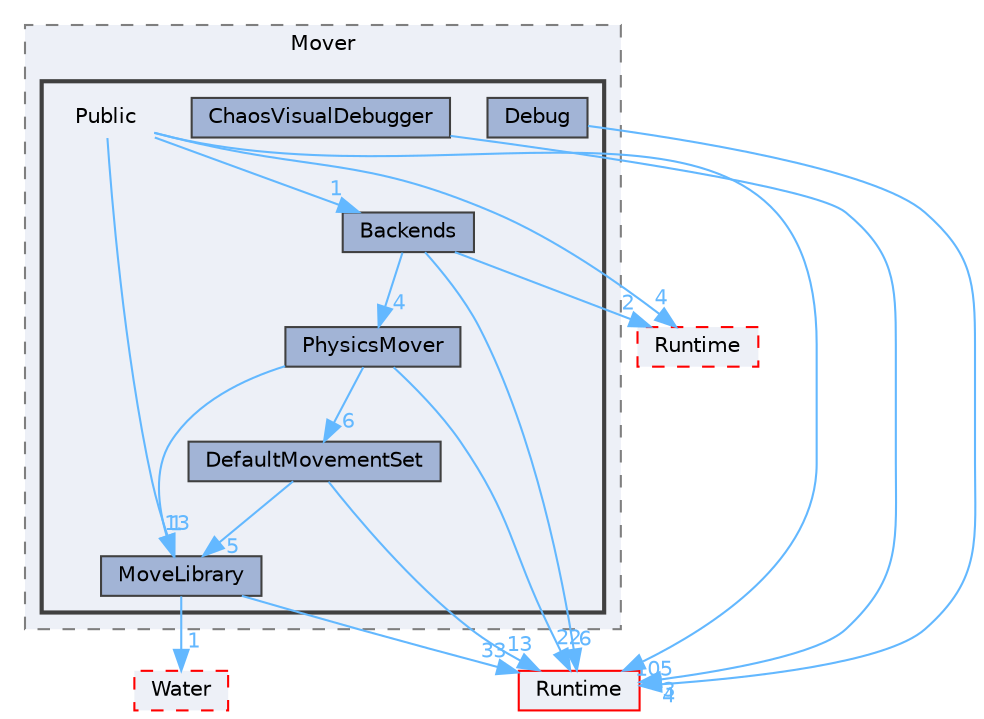 digraph "Public"
{
 // INTERACTIVE_SVG=YES
 // LATEX_PDF_SIZE
  bgcolor="transparent";
  edge [fontname=Helvetica,fontsize=10,labelfontname=Helvetica,labelfontsize=10];
  node [fontname=Helvetica,fontsize=10,shape=box,height=0.2,width=0.4];
  compound=true
  subgraph clusterdir_e15ff6001e46c3bea81a5567be661bbf {
    graph [ bgcolor="#edf0f7", pencolor="grey50", label="Mover", fontname=Helvetica,fontsize=10 style="filled,dashed", URL="dir_e15ff6001e46c3bea81a5567be661bbf.html",tooltip=""]
  subgraph clusterdir_d060392253ba66b31b607c682738beae {
    graph [ bgcolor="#edf0f7", pencolor="grey25", label="", fontname=Helvetica,fontsize=10 style="filled,bold", URL="dir_d060392253ba66b31b607c682738beae.html",tooltip=""]
    dir_d060392253ba66b31b607c682738beae [shape=plaintext, label="Public"];
  dir_cf6a12dbf8c639cb1af2a30f15662f91 [label="Backends", fillcolor="#a2b4d6", color="grey25", style="filled", URL="dir_cf6a12dbf8c639cb1af2a30f15662f91.html",tooltip=""];
  dir_d5d397ae613bd7fffa89806ce169cdf2 [label="ChaosVisualDebugger", fillcolor="#a2b4d6", color="grey25", style="filled", URL="dir_d5d397ae613bd7fffa89806ce169cdf2.html",tooltip=""];
  dir_4bf359ca9cc067941fd19e435929cbb6 [label="Debug", fillcolor="#a2b4d6", color="grey25", style="filled", URL="dir_4bf359ca9cc067941fd19e435929cbb6.html",tooltip=""];
  dir_3f3fc8d7bf00e45fa5060924e162ed87 [label="DefaultMovementSet", fillcolor="#a2b4d6", color="grey25", style="filled", URL="dir_3f3fc8d7bf00e45fa5060924e162ed87.html",tooltip=""];
  dir_b5302c18900ec27b068365f7fc893980 [label="MoveLibrary", fillcolor="#a2b4d6", color="grey25", style="filled", URL="dir_b5302c18900ec27b068365f7fc893980.html",tooltip=""];
  dir_f87ef7b539510d5b377bc85e3a8eb5b6 [label="PhysicsMover", fillcolor="#a2b4d6", color="grey25", style="filled", URL="dir_f87ef7b539510d5b377bc85e3a8eb5b6.html",tooltip=""];
  }
  }
  dir_7536b172fbd480bfd146a1b1acd6856b [label="Runtime", fillcolor="#edf0f7", color="red", style="filled", URL="dir_7536b172fbd480bfd146a1b1acd6856b.html",tooltip=""];
  dir_a60e1ce30f7313164a0e11a69cddad56 [label="Runtime", fillcolor="#edf0f7", color="red", style="filled,dashed", URL="dir_a60e1ce30f7313164a0e11a69cddad56.html",tooltip=""];
  dir_ab82942bdf2df46daacc23f33fecff3d [label="Water", fillcolor="#edf0f7", color="red", style="filled,dashed", URL="dir_ab82942bdf2df46daacc23f33fecff3d.html",tooltip=""];
  dir_d060392253ba66b31b607c682738beae->dir_7536b172fbd480bfd146a1b1acd6856b [headlabel="105", labeldistance=1.5 headhref="dir_000816_000984.html" href="dir_000816_000984.html" color="steelblue1" fontcolor="steelblue1"];
  dir_d060392253ba66b31b607c682738beae->dir_a60e1ce30f7313164a0e11a69cddad56 [headlabel="4", labeldistance=1.5 headhref="dir_000816_000983.html" href="dir_000816_000983.html" color="steelblue1" fontcolor="steelblue1"];
  dir_d060392253ba66b31b607c682738beae->dir_b5302c18900ec27b068365f7fc893980 [headlabel="13", labeldistance=1.5 headhref="dir_000816_000666.html" href="dir_000816_000666.html" color="steelblue1" fontcolor="steelblue1"];
  dir_d060392253ba66b31b607c682738beae->dir_cf6a12dbf8c639cb1af2a30f15662f91 [headlabel="1", labeldistance=1.5 headhref="dir_000816_000085.html" href="dir_000816_000085.html" color="steelblue1" fontcolor="steelblue1"];
  dir_cf6a12dbf8c639cb1af2a30f15662f91->dir_7536b172fbd480bfd146a1b1acd6856b [headlabel="6", labeldistance=1.5 headhref="dir_000085_000984.html" href="dir_000085_000984.html" color="steelblue1" fontcolor="steelblue1"];
  dir_cf6a12dbf8c639cb1af2a30f15662f91->dir_a60e1ce30f7313164a0e11a69cddad56 [headlabel="2", labeldistance=1.5 headhref="dir_000085_000983.html" href="dir_000085_000983.html" color="steelblue1" fontcolor="steelblue1"];
  dir_cf6a12dbf8c639cb1af2a30f15662f91->dir_f87ef7b539510d5b377bc85e3a8eb5b6 [headlabel="4", labeldistance=1.5 headhref="dir_000085_000739.html" href="dir_000085_000739.html" color="steelblue1" fontcolor="steelblue1"];
  dir_d5d397ae613bd7fffa89806ce169cdf2->dir_7536b172fbd480bfd146a1b1acd6856b [headlabel="3", labeldistance=1.5 headhref="dir_000171_000984.html" href="dir_000171_000984.html" color="steelblue1" fontcolor="steelblue1"];
  dir_4bf359ca9cc067941fd19e435929cbb6->dir_7536b172fbd480bfd146a1b1acd6856b [headlabel="4", labeldistance=1.5 headhref="dir_000297_000984.html" href="dir_000297_000984.html" color="steelblue1" fontcolor="steelblue1"];
  dir_3f3fc8d7bf00e45fa5060924e162ed87->dir_7536b172fbd480bfd146a1b1acd6856b [headlabel="13", labeldistance=1.5 headhref="dir_000305_000984.html" href="dir_000305_000984.html" color="steelblue1" fontcolor="steelblue1"];
  dir_3f3fc8d7bf00e45fa5060924e162ed87->dir_b5302c18900ec27b068365f7fc893980 [headlabel="5", labeldistance=1.5 headhref="dir_000305_000666.html" href="dir_000305_000666.html" color="steelblue1" fontcolor="steelblue1"];
  dir_b5302c18900ec27b068365f7fc893980->dir_7536b172fbd480bfd146a1b1acd6856b [headlabel="33", labeldistance=1.5 headhref="dir_000666_000984.html" href="dir_000666_000984.html" color="steelblue1" fontcolor="steelblue1"];
  dir_b5302c18900ec27b068365f7fc893980->dir_ab82942bdf2df46daacc23f33fecff3d [headlabel="1", labeldistance=1.5 headhref="dir_000666_001275.html" href="dir_000666_001275.html" color="steelblue1" fontcolor="steelblue1"];
  dir_f87ef7b539510d5b377bc85e3a8eb5b6->dir_3f3fc8d7bf00e45fa5060924e162ed87 [headlabel="6", labeldistance=1.5 headhref="dir_000739_000305.html" href="dir_000739_000305.html" color="steelblue1" fontcolor="steelblue1"];
  dir_f87ef7b539510d5b377bc85e3a8eb5b6->dir_7536b172fbd480bfd146a1b1acd6856b [headlabel="22", labeldistance=1.5 headhref="dir_000739_000984.html" href="dir_000739_000984.html" color="steelblue1" fontcolor="steelblue1"];
  dir_f87ef7b539510d5b377bc85e3a8eb5b6->dir_b5302c18900ec27b068365f7fc893980 [headlabel="1", labeldistance=1.5 headhref="dir_000739_000666.html" href="dir_000739_000666.html" color="steelblue1" fontcolor="steelblue1"];
}
